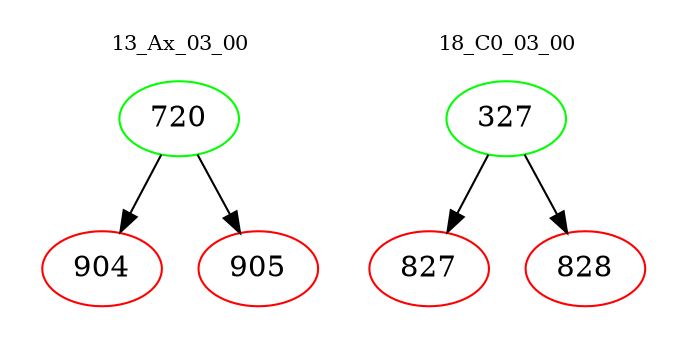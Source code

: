 digraph{
subgraph cluster_0 {
color = white
label = "13_Ax_03_00";
fontsize=10;
T0_720 [label="720", color="green"]
T0_720 -> T0_904 [color="black"]
T0_904 [label="904", color="red"]
T0_720 -> T0_905 [color="black"]
T0_905 [label="905", color="red"]
}
subgraph cluster_1 {
color = white
label = "18_C0_03_00";
fontsize=10;
T1_327 [label="327", color="green"]
T1_327 -> T1_827 [color="black"]
T1_827 [label="827", color="red"]
T1_327 -> T1_828 [color="black"]
T1_828 [label="828", color="red"]
}
}
